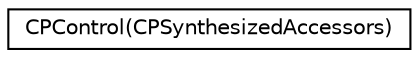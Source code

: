 digraph "Graphical Class Hierarchy"
{
  edge [fontname="Helvetica",fontsize="10",labelfontname="Helvetica",labelfontsize="10"];
  node [fontname="Helvetica",fontsize="10",shape=record];
  rankdir="LR";
  Node1 [label="CPControl(CPSynthesizedAccessors)",height=0.2,width=0.4,color="black", fillcolor="white", style="filled",URL="$category_c_p_control_07_c_p_synthesized_accessors_08.html"];
}
